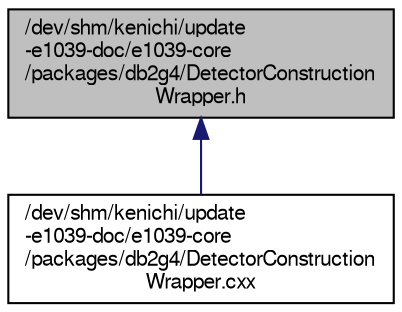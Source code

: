 digraph "/dev/shm/kenichi/update-e1039-doc/e1039-core/packages/db2g4/DetectorConstructionWrapper.h"
{
  bgcolor="transparent";
  edge [fontname="FreeSans",fontsize="10",labelfontname="FreeSans",labelfontsize="10"];
  node [fontname="FreeSans",fontsize="10",shape=record];
  Node1 [label="/dev/shm/kenichi/update\l-e1039-doc/e1039-core\l/packages/db2g4/DetectorConstruction\lWrapper.h",height=0.2,width=0.4,color="black", fillcolor="grey75", style="filled" fontcolor="black"];
  Node1 -> Node2 [dir="back",color="midnightblue",fontsize="10",style="solid",fontname="FreeSans"];
  Node2 [label="/dev/shm/kenichi/update\l-e1039-doc/e1039-core\l/packages/db2g4/DetectorConstruction\lWrapper.cxx",height=0.2,width=0.4,color="black",URL="$d1/d32/DetectorConstructionWrapper_8cxx.html"];
}
